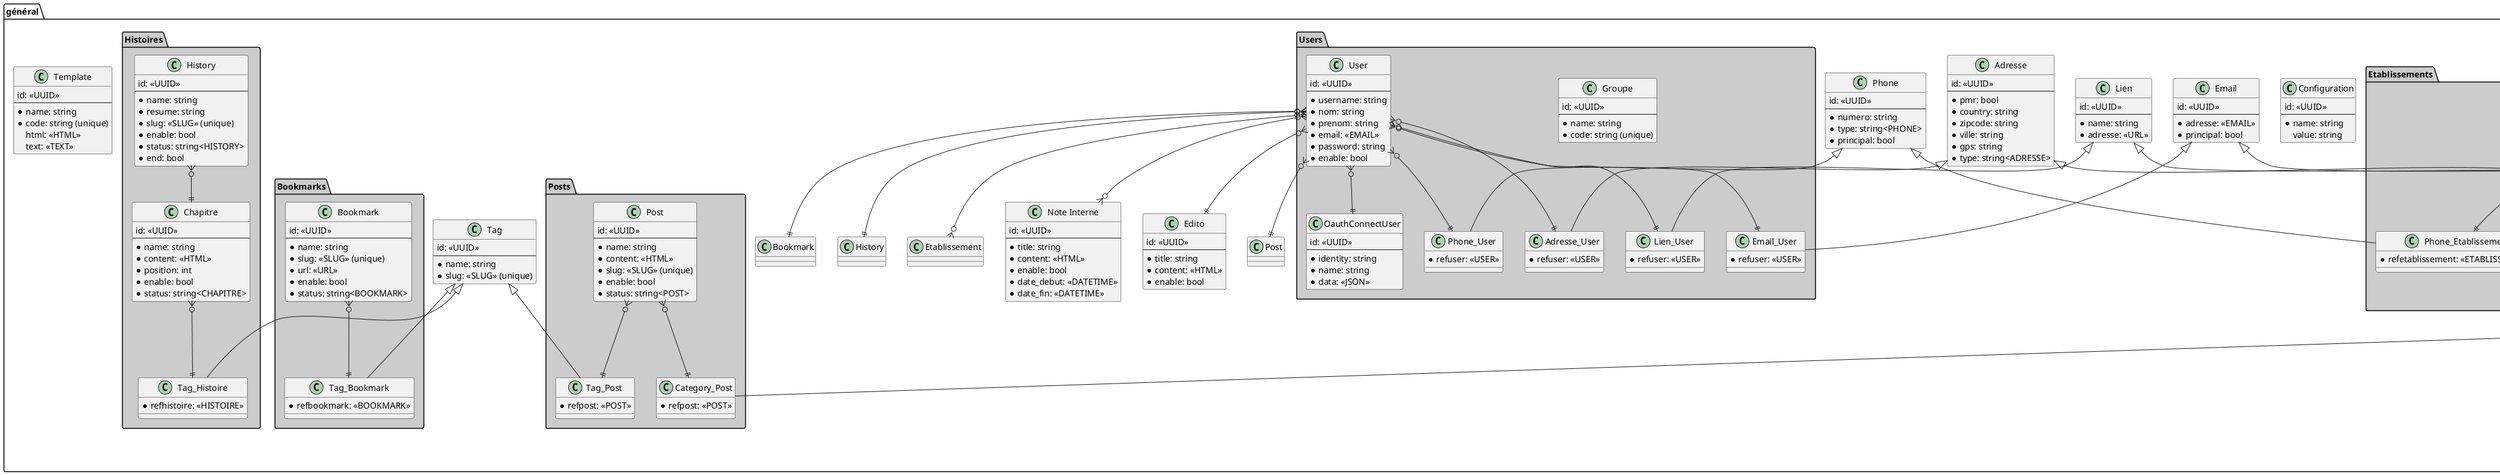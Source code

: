 @startuml

    package "général" #FFF {
        class Adresse {
            {field} id: <<UUID>>
            ---
            * {field} pmr: bool
            * {field} country: string
            * {field} zipcode: string
            * {field} ville: string
            * {field} gps: string
            * {field} type: string<ADRESSE>
        }
        
        class Category {
            {field} id: <<UUID>>
            ---
            * {field} name: string
            * {field} slug: <<SLUG>> (unique)
            * {field} temporary: boolean
        }

        class Configuration {
            {field} id: <<UUID>>
            ---
            * {field} name: string
            {field} value: string
        }

        class "Note Interne" {
            {field} id: <<UUID>>
            ---
            * {field} title: string
            * {field} content: <<HTML>>
            * {field} enable: bool
            * {field} date_debut: <<DATETIME>>
            * {field} date_fin: <<DATETIME>>
        }

        class Edito {
            {field} id: <<UUID>>
            ---
            * {field} title: string
            * {field} content: <<HTML>>
            * {field} enable: bool
        }

        class Email {
            {field} id: <<UUID>>
            ---
            * {field} adresse: <<EMAIL>>
            * {field} principal: bool
        }

        class Lien {
            {field} id: <<UUID>>
            ---
            * {field} name: string
            * {field} adresse: <<URL>>
        }

        class Phone {
            {field} id: <<UUID>>
            ---
            * {field} numero: string
            * {field} type: string<PHONE>
            * {field} principal: bool
        }

        class Tag {
            {field} id: <<UUID>>
            ---
            * {field} name: string
            * {field} slug: <<SLUG>> (unique)
        }

        class Template {
            {field} id: <<UUID>>
            ---
            * {field} name: string
            * {field} code: string (unique)
            {field} html: <<HTML>>
            {field} text: <<TEXT>>
        }

        package "Users" #CCC {
            class Groupe {
                {field} id: <<UUID>>
                ---
                * {field} name: string
                * {field} code: string (unique)
            }

            class User {
                {field} id: <<UUID>>
                ---
                * {field} username: string
                * {field} nom: string
                * {field} prenom: string
                * {field} email: <<EMAIL>>
                * {field} password: string
                * {field} enable: bool
            }

            class OauthConnectUser {
                {field} id: <<UUID>>
                ---
                * {field} identity: string
                * {field} name: string
                * {field} data: <<JSON>>
            }

            class Adresse_User {
                * {field} refuser: <<USER>>
            }

            class Phone_User {
                * {field} refuser: <<USER>>
            }

            class Email_User {
                * {field} refuser: <<USER>>
            }

            class Lien_User {
                * {field} refuser: <<USER>>
            }

            Adresse <|-- Adresse_User
            Phone <|-- Phone_User
            Email <|-- Email_User
            Lien <|-- Lien_User
            User }o--|| OauthConnectUser
            User }o--|| Adresse_User
            User }o--|| Phone_User
            User }o--|| Email_User
            User }o--|| Lien_User
        }

        User }o--|| Post
        User }o--|| Edito
        User }o--|| Bookmark
        User }o--|| History
        User }o--o{ "Note Interne"
        User }o--o{ Etablissement

        package "Etablissements" #CCC {
            class Etablissement {
                {field} id: <<UUID>>
                ---
            }

            class Horaire {
                {field} id: <<UUID>>
                ---
                {field} jour: integer
                {field} heure_dm: integer
                {field} heure_fm: integer
                {field} heure_da: integer
                {field} heure_fa: integer
            }

            class Phone_Etablissement {
                * {field} refetablissement: <<ETABLISSEMENT>>
            }

            class Adresse_Etablissement {
                * {field} refetablissement: <<ETABLISSEMENT>>
            }
            
            class Email_Etablissement {
                * {field} refetablissement: <<ETABLISSEMENT>>
            }
            
            class Lien_Etablissement {
                * {field} refetablissement: <<ETABLISSEMENT>>
            }

            Adresse <|-- Adresse_Etablissement
            Phone <|-- Phone_Etablissement
            Email <|-- Email_Etablissement
            Lien <|-- Lien_Etablissement


            Etablissement }o--|| Adresse_Etablissement
            Etablissement }o--|| Horaire
            Etablissement }o--|| Phone_Etablissement
            Etablissement }o--|| Email_Etablissement
            Etablissement }o--|| Lien_Etablissement
        }

        package "Histoires" #CCC {
            class History {
                {field} id: <<UUID>>
                ---
                * {field} name: string
                * {field} resume: string
                * {field} slug: <<SLUG>> (unique)
                * {field} enable: bool
                * {field} status: string<HISTORY>
                * {field} end: bool
            }

            class Chapitre {
                {field} id: <<UUID>>
                ---
                * {field} name: string
                * {field} content: <<HTML>>
                * {field} position: int
                * {field} enable: bool
                * {field} status: string<CHAPITRE>
            }

            class Tag_Histoire {
                * {field} refhistoire: <<HISTOIRE>>
            }

            Tag <|-- Tag_Histoire

            History }o--|| Chapitre
            Chapitre }o--|| Tag_Histoire
        }

        package "Bookmarks" #CCC {
            class Bookmark {
                {field} id: <<UUID>>
                ---
                * {field} name: string
                * {field} slug: <<SLUG>> (unique)
                * {field} url: <<URL>>
                * {field} enable: bool
                * {field} status: string<BOOKMARK>
            }

            class Tag_Bookmark {
                * {field} refbookmark: <<BOOKMARK>>
            }
            
            Tag <|-- Tag_Bookmark

            Bookmark }o--|| Tag_Bookmark
        }

        package "Partenaires" #CCC {
            class Partenaire {
                {field} id: <<UUID>>
                ---
                * {field} name: string
                * {field} description: string
                * {field} slogan: string
                * {field} url: <<URL>>
                * {field} enable: bool
            }

            class Category_Partenaire {
                * {field} refpartenaire: <<PARTENAIRE>>
            }

            Category <|-- Category_Partenaire
        }

        package "Posts" #CCC {
            class Post {
                {field} id: <<UUID>>
                ---
                * {field} name: string
                * {field} content: <<HTML>>
                * {field} slug: <<SLUG>> (unique)
                * {field} enable: bool
                * {field} status: string<POST>
            }

            class Category_Post {
                * {field} refpost: <<POST>>
            }
            class Tag_Post {
                * {field} refpost: <<POST>>
            }


            Tag <|-- Tag_Post
            Category <|-- Category_Post


            Post }o--|| Category_Post 
            Post }o--|| Tag_Post
        }
    }

@enduml